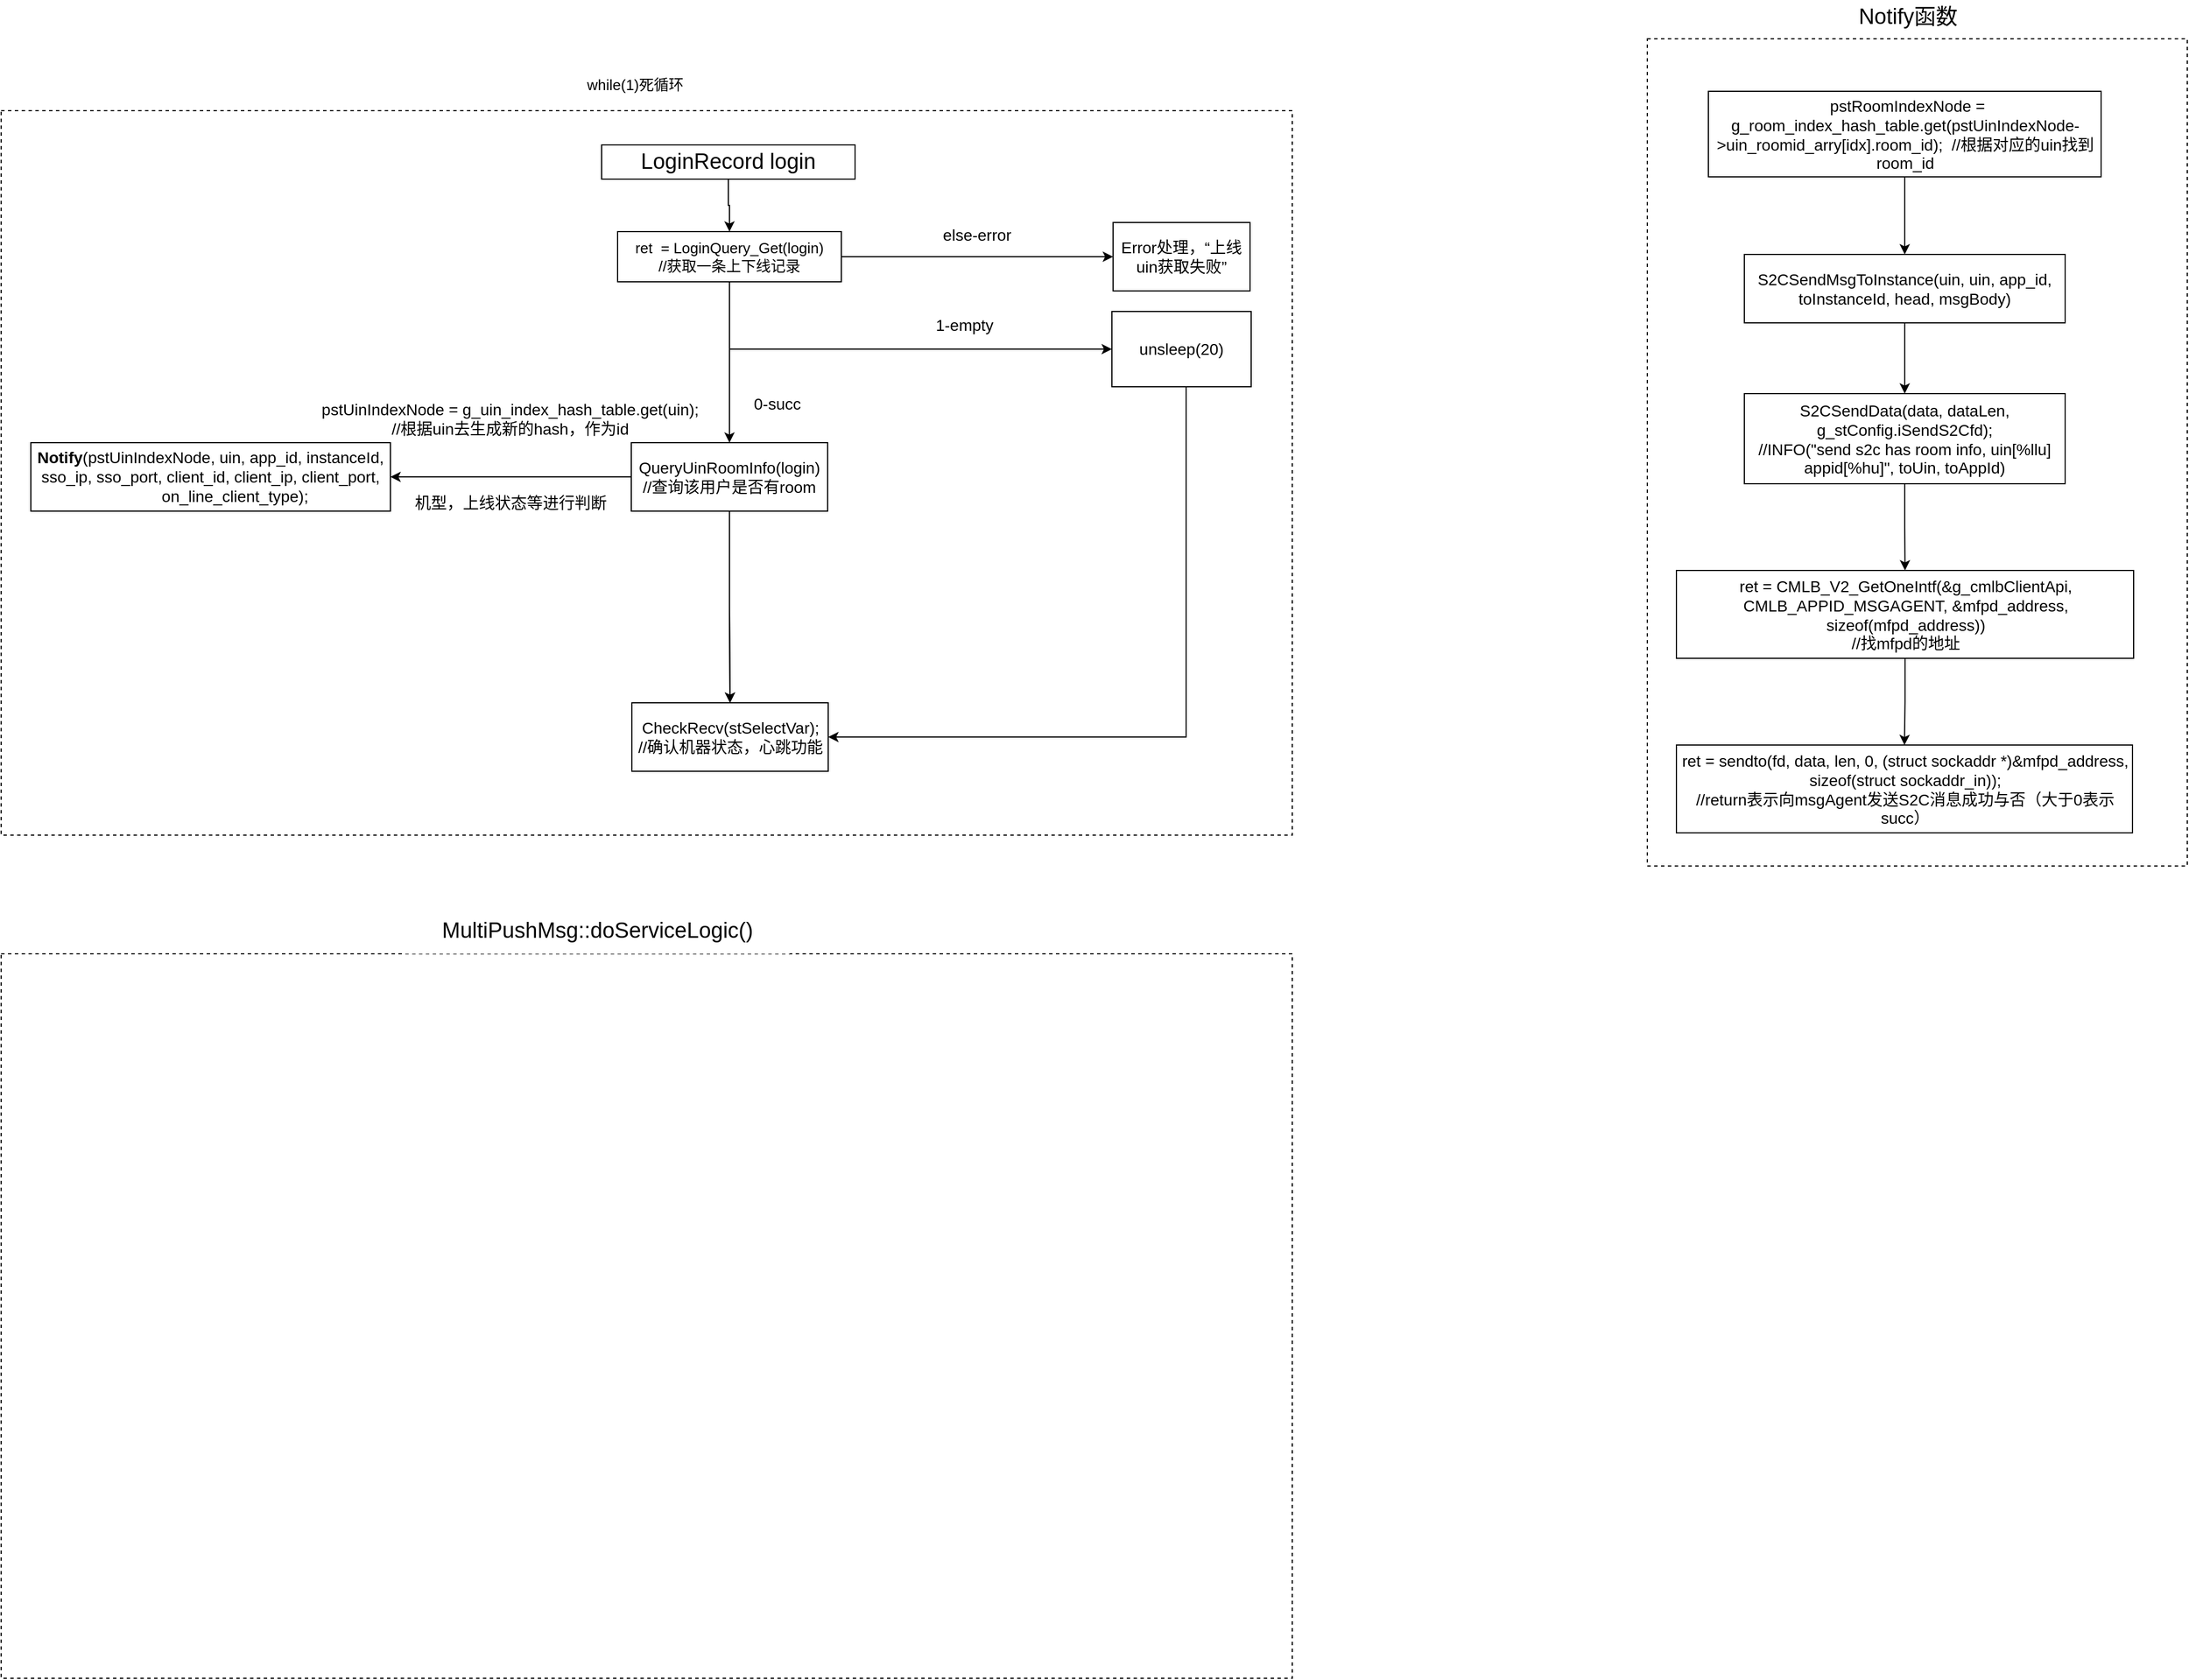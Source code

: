<mxfile version="20.0.4" type="github">
  <diagram id="SV0dx7TeNnwzuteji7VQ" name="Page-1">
    <mxGraphModel dx="2222" dy="1599" grid="0" gridSize="10" guides="1" tooltips="1" connect="1" arrows="1" fold="1" page="0" pageScale="1" pageWidth="827" pageHeight="1169" math="0" shadow="0">
      <root>
        <mxCell id="0" />
        <mxCell id="1" parent="0" />
        <mxCell id="zQ2Y9jjjKYXvb-ktNzpl-37" value="" style="rounded=0;whiteSpace=wrap;html=1;dashed=1;" vertex="1" parent="1">
          <mxGeometry x="940" y="-656" width="473" height="725" as="geometry" />
        </mxCell>
        <mxCell id="zQ2Y9jjjKYXvb-ktNzpl-1" value="" style="rounded=0;whiteSpace=wrap;html=1;dashed=1;" vertex="1" parent="1">
          <mxGeometry x="-502" y="-593" width="1131" height="635" as="geometry" />
        </mxCell>
        <mxCell id="zQ2Y9jjjKYXvb-ktNzpl-2" value="&lt;font style=&quot;font-size: 13px;&quot;&gt;while(1)死循环&lt;/font&gt;" style="text;html=1;strokeColor=none;fillColor=none;align=center;verticalAlign=middle;whiteSpace=wrap;rounded=0;dashed=1;" vertex="1" parent="1">
          <mxGeometry x="1" y="-631" width="105" height="30" as="geometry" />
        </mxCell>
        <mxCell id="zQ2Y9jjjKYXvb-ktNzpl-9" style="edgeStyle=orthogonalEdgeStyle;rounded=0;orthogonalLoop=1;jettySize=auto;html=1;fontSize=14;entryX=0.5;entryY=0;entryDx=0;entryDy=0;" edge="1" parent="1" source="zQ2Y9jjjKYXvb-ktNzpl-4" target="zQ2Y9jjjKYXvb-ktNzpl-8">
          <mxGeometry relative="1" as="geometry">
            <Array as="points">
              <mxPoint x="136" y="-306" />
            </Array>
          </mxGeometry>
        </mxCell>
        <mxCell id="zQ2Y9jjjKYXvb-ktNzpl-14" style="edgeStyle=orthogonalEdgeStyle;rounded=0;orthogonalLoop=1;jettySize=auto;html=1;entryX=0;entryY=0.5;entryDx=0;entryDy=0;fontSize=14;" edge="1" parent="1" source="zQ2Y9jjjKYXvb-ktNzpl-4" target="zQ2Y9jjjKYXvb-ktNzpl-13">
          <mxGeometry relative="1" as="geometry">
            <Array as="points">
              <mxPoint x="136" y="-384" />
            </Array>
          </mxGeometry>
        </mxCell>
        <mxCell id="zQ2Y9jjjKYXvb-ktNzpl-17" style="edgeStyle=orthogonalEdgeStyle;rounded=0;orthogonalLoop=1;jettySize=auto;html=1;entryX=0;entryY=0.5;entryDx=0;entryDy=0;fontSize=14;" edge="1" parent="1" source="zQ2Y9jjjKYXvb-ktNzpl-4" target="zQ2Y9jjjKYXvb-ktNzpl-12">
          <mxGeometry relative="1" as="geometry" />
        </mxCell>
        <mxCell id="zQ2Y9jjjKYXvb-ktNzpl-4" value="ret&amp;nbsp; = LoginQuery_Get(login)&lt;br&gt;//获取一条上下线记录" style="rounded=0;whiteSpace=wrap;html=1;fontSize=13;" vertex="1" parent="1">
          <mxGeometry x="38" y="-487" width="196" height="44" as="geometry" />
        </mxCell>
        <mxCell id="zQ2Y9jjjKYXvb-ktNzpl-7" style="edgeStyle=orthogonalEdgeStyle;rounded=0;orthogonalLoop=1;jettySize=auto;html=1;entryX=0.5;entryY=0;entryDx=0;entryDy=0;fontSize=13;exitX=0.5;exitY=1;exitDx=0;exitDy=0;" edge="1" parent="1" source="zQ2Y9jjjKYXvb-ktNzpl-47" target="zQ2Y9jjjKYXvb-ktNzpl-4">
          <mxGeometry relative="1" as="geometry">
            <mxPoint x="136" y="-527" as="sourcePoint" />
          </mxGeometry>
        </mxCell>
        <mxCell id="zQ2Y9jjjKYXvb-ktNzpl-23" style="edgeStyle=orthogonalEdgeStyle;rounded=0;orthogonalLoop=1;jettySize=auto;html=1;entryX=0.5;entryY=0;entryDx=0;entryDy=0;fontSize=14;exitX=0.5;exitY=1;exitDx=0;exitDy=0;" edge="1" parent="1" source="zQ2Y9jjjKYXvb-ktNzpl-8" target="zQ2Y9jjjKYXvb-ktNzpl-19">
          <mxGeometry relative="1" as="geometry" />
        </mxCell>
        <mxCell id="zQ2Y9jjjKYXvb-ktNzpl-11" value="0-succ" style="text;html=1;strokeColor=none;fillColor=none;align=center;verticalAlign=middle;whiteSpace=wrap;rounded=0;fontSize=14;" vertex="1" parent="1">
          <mxGeometry x="148" y="-351" width="60" height="30" as="geometry" />
        </mxCell>
        <mxCell id="zQ2Y9jjjKYXvb-ktNzpl-12" value="Error处理，“上线uin获取失败”" style="rounded=0;whiteSpace=wrap;html=1;fontSize=14;" vertex="1" parent="1">
          <mxGeometry x="472" y="-495" width="120" height="60" as="geometry" />
        </mxCell>
        <mxCell id="zQ2Y9jjjKYXvb-ktNzpl-22" style="edgeStyle=orthogonalEdgeStyle;rounded=0;orthogonalLoop=1;jettySize=auto;html=1;entryX=0.5;entryY=0;entryDx=0;entryDy=0;fontSize=14;exitX=0.5;exitY=1;exitDx=0;exitDy=0;startArrow=none;" edge="1" parent="1" source="zQ2Y9jjjKYXvb-ktNzpl-8" target="zQ2Y9jjjKYXvb-ktNzpl-19">
          <mxGeometry relative="1" as="geometry" />
        </mxCell>
        <mxCell id="zQ2Y9jjjKYXvb-ktNzpl-27" style="edgeStyle=orthogonalEdgeStyle;rounded=0;orthogonalLoop=1;jettySize=auto;html=1;entryX=1;entryY=0.5;entryDx=0;entryDy=0;fontSize=14;" edge="1" parent="1" source="zQ2Y9jjjKYXvb-ktNzpl-13" target="zQ2Y9jjjKYXvb-ktNzpl-19">
          <mxGeometry relative="1" as="geometry">
            <Array as="points">
              <mxPoint x="536" y="-44" />
            </Array>
          </mxGeometry>
        </mxCell>
        <mxCell id="zQ2Y9jjjKYXvb-ktNzpl-13" value="unsleep(20)" style="rounded=0;whiteSpace=wrap;html=1;fontSize=14;" vertex="1" parent="1">
          <mxGeometry x="471" y="-417" width="122" height="66" as="geometry" />
        </mxCell>
        <mxCell id="zQ2Y9jjjKYXvb-ktNzpl-15" value="1-empty" style="text;html=1;strokeColor=none;fillColor=none;align=center;verticalAlign=middle;whiteSpace=wrap;rounded=0;fontSize=14;" vertex="1" parent="1">
          <mxGeometry x="312" y="-420" width="60" height="30" as="geometry" />
        </mxCell>
        <mxCell id="zQ2Y9jjjKYXvb-ktNzpl-18" value="else-error" style="text;html=1;strokeColor=none;fillColor=none;align=center;verticalAlign=middle;whiteSpace=wrap;rounded=0;fontSize=14;" vertex="1" parent="1">
          <mxGeometry x="320" y="-499" width="66" height="30" as="geometry" />
        </mxCell>
        <mxCell id="zQ2Y9jjjKYXvb-ktNzpl-19" value="CheckRecv(stSelectVar);&lt;br&gt;//确认机器状态，心跳功能" style="rounded=0;whiteSpace=wrap;html=1;fontSize=14;" vertex="1" parent="1">
          <mxGeometry x="50.5" y="-74" width="172" height="60" as="geometry" />
        </mxCell>
        <mxCell id="zQ2Y9jjjKYXvb-ktNzpl-31" style="edgeStyle=orthogonalEdgeStyle;rounded=0;orthogonalLoop=1;jettySize=auto;html=1;fontSize=14;" edge="1" parent="1" source="zQ2Y9jjjKYXvb-ktNzpl-8" target="zQ2Y9jjjKYXvb-ktNzpl-29">
          <mxGeometry relative="1" as="geometry" />
        </mxCell>
        <mxCell id="zQ2Y9jjjKYXvb-ktNzpl-8" value="QueryUinRoomInfo(login)&lt;br&gt;//查询该用户是否有room" style="rounded=0;whiteSpace=wrap;html=1;fontSize=14;" vertex="1" parent="1">
          <mxGeometry x="50" y="-302" width="172" height="60" as="geometry" />
        </mxCell>
        <mxCell id="zQ2Y9jjjKYXvb-ktNzpl-29" value="&lt;div&gt;&lt;b&gt;Notify&lt;/b&gt;(pstUinIndexNode, uin, app_id, instanceId, sso_ip, sso_port, client_id, client_ip, client_port,&lt;/div&gt;&lt;div&gt;&amp;nbsp; &amp;nbsp; &amp;nbsp; &amp;nbsp; &amp;nbsp; &amp;nbsp;on_line_client_type);&lt;/div&gt;" style="rounded=0;whiteSpace=wrap;html=1;fontSize=14;" vertex="1" parent="1">
          <mxGeometry x="-476" y="-302" width="315" height="60" as="geometry" />
        </mxCell>
        <mxCell id="zQ2Y9jjjKYXvb-ktNzpl-32" value="机型，上线状态等进行判断" style="text;html=1;strokeColor=none;fillColor=none;align=center;verticalAlign=middle;whiteSpace=wrap;rounded=0;fontSize=14;" vertex="1" parent="1">
          <mxGeometry x="-142.5" y="-264" width="173" height="30" as="geometry" />
        </mxCell>
        <mxCell id="zQ2Y9jjjKYXvb-ktNzpl-33" value="pstUinIndexNode = g_uin_index_hash_table.get(uin);&lt;br&gt;//根据uin去生成新的hash，作为id" style="text;whiteSpace=wrap;html=1;fontSize=14;align=center;" vertex="1" parent="1">
          <mxGeometry x="-238" y="-346" width="364" height="39" as="geometry" />
        </mxCell>
        <mxCell id="zQ2Y9jjjKYXvb-ktNzpl-48" style="edgeStyle=orthogonalEdgeStyle;rounded=0;orthogonalLoop=1;jettySize=auto;html=1;fontSize=19;fontColor=#000000;" edge="1" parent="1" source="zQ2Y9jjjKYXvb-ktNzpl-35" target="zQ2Y9jjjKYXvb-ktNzpl-38">
          <mxGeometry relative="1" as="geometry" />
        </mxCell>
        <mxCell id="zQ2Y9jjjKYXvb-ktNzpl-35" value="&amp;nbsp;pstRoomIndexNode = g_room_index_hash_table.get(pstUinIndexNode-&amp;gt;uin_roomid_arry[idx].room_id);&lt;span style=&quot;white-space: pre;&quot;&gt;	&lt;/span&gt;&lt;span style=&quot;white-space: pre;&quot;&gt;	&lt;/span&gt;//根据对应的uin找到room_id" style="rounded=0;whiteSpace=wrap;html=1;fontSize=14;" vertex="1" parent="1">
          <mxGeometry x="993.5" y="-610" width="344" height="75" as="geometry" />
        </mxCell>
        <mxCell id="zQ2Y9jjjKYXvb-ktNzpl-49" style="edgeStyle=orthogonalEdgeStyle;rounded=0;orthogonalLoop=1;jettySize=auto;html=1;fontSize=19;fontColor=#000000;" edge="1" parent="1" source="zQ2Y9jjjKYXvb-ktNzpl-38" target="zQ2Y9jjjKYXvb-ktNzpl-40">
          <mxGeometry relative="1" as="geometry" />
        </mxCell>
        <mxCell id="zQ2Y9jjjKYXvb-ktNzpl-38" value="S2CSendMsgToInstance(uin, uin, app_id, toInstanceId, head, msgBody)" style="rounded=0;whiteSpace=wrap;html=1;fontSize=14;" vertex="1" parent="1">
          <mxGeometry x="1025" y="-467" width="281" height="60" as="geometry" />
        </mxCell>
        <mxCell id="zQ2Y9jjjKYXvb-ktNzpl-50" style="edgeStyle=orthogonalEdgeStyle;rounded=0;orthogonalLoop=1;jettySize=auto;html=1;fontSize=19;fontColor=#000000;" edge="1" parent="1" source="zQ2Y9jjjKYXvb-ktNzpl-40" target="zQ2Y9jjjKYXvb-ktNzpl-42">
          <mxGeometry relative="1" as="geometry" />
        </mxCell>
        <mxCell id="zQ2Y9jjjKYXvb-ktNzpl-40" value="S2CSendData(data, dataLen, g_stConfig.iSendS2Cfd);&lt;span style=&quot;&quot;&gt;	&lt;br&gt;&lt;/span&gt;//INFO(&quot;send s2c has room info, uin[%llu] appid[%hu]&quot;, toUin, toAppId)" style="rounded=0;whiteSpace=wrap;html=1;fontSize=14;" vertex="1" parent="1">
          <mxGeometry x="1025" y="-345" width="281" height="79" as="geometry" />
        </mxCell>
        <mxCell id="zQ2Y9jjjKYXvb-ktNzpl-51" style="edgeStyle=orthogonalEdgeStyle;rounded=0;orthogonalLoop=1;jettySize=auto;html=1;entryX=0.5;entryY=0;entryDx=0;entryDy=0;fontSize=19;fontColor=#000000;" edge="1" parent="1" source="zQ2Y9jjjKYXvb-ktNzpl-42" target="zQ2Y9jjjKYXvb-ktNzpl-44">
          <mxGeometry relative="1" as="geometry" />
        </mxCell>
        <mxCell id="zQ2Y9jjjKYXvb-ktNzpl-42" value="ret = CMLB_V2_GetOneIntf(&amp;amp;g_cmlbClientApi, CMLB_APPID_MSGAGENT, &amp;amp;mfpd_address, sizeof(mfpd_address))&lt;br&gt;//找mfpd的地址" style="rounded=0;whiteSpace=wrap;html=1;fontSize=14;" vertex="1" parent="1">
          <mxGeometry x="965.5" y="-190" width="400.5" height="77" as="geometry" />
        </mxCell>
        <mxCell id="zQ2Y9jjjKYXvb-ktNzpl-44" value="ret = sendto(fd, data, len, 0, (struct sockaddr *)&amp;amp;mfpd_address, sizeof(struct sockaddr_in));&lt;br&gt;//return表示向msgAgent发送S2C消息成功与否（大于0表示succ）" style="rounded=0;whiteSpace=wrap;html=1;fontSize=14;" vertex="1" parent="1">
          <mxGeometry x="965.5" y="-37" width="399.5" height="77" as="geometry" />
        </mxCell>
        <mxCell id="zQ2Y9jjjKYXvb-ktNzpl-45" value="&lt;font style=&quot;font-size: 19px;&quot;&gt;Notify函数&lt;/font&gt;" style="text;html=1;strokeColor=none;fillColor=none;align=center;verticalAlign=middle;whiteSpace=wrap;rounded=0;fontSize=14;" vertex="1" parent="1">
          <mxGeometry x="1101" y="-690" width="135" height="30" as="geometry" />
        </mxCell>
        <mxCell id="zQ2Y9jjjKYXvb-ktNzpl-47" value="LoginRecord login" style="text;html=1;strokeColor=default;fillColor=none;align=center;verticalAlign=middle;whiteSpace=wrap;rounded=0;labelBackgroundColor=none;fontSize=19;fontColor=#000000;" vertex="1" parent="1">
          <mxGeometry x="24" y="-563" width="222" height="30" as="geometry" />
        </mxCell>
        <mxCell id="zQ2Y9jjjKYXvb-ktNzpl-52" value="" style="rounded=0;whiteSpace=wrap;html=1;dashed=1;" vertex="1" parent="1">
          <mxGeometry x="-502" y="146" width="1131" height="635" as="geometry" />
        </mxCell>
        <mxCell id="zQ2Y9jjjKYXvb-ktNzpl-54" value="MultiPushMsg::doServiceLogic()" style="rounded=0;whiteSpace=wrap;html=1;labelBackgroundColor=none;fontSize=19;fontColor=#000000;strokeColor=none;" vertex="1" parent="1">
          <mxGeometry x="-148" y="106" width="337" height="40" as="geometry" />
        </mxCell>
      </root>
    </mxGraphModel>
  </diagram>
</mxfile>
